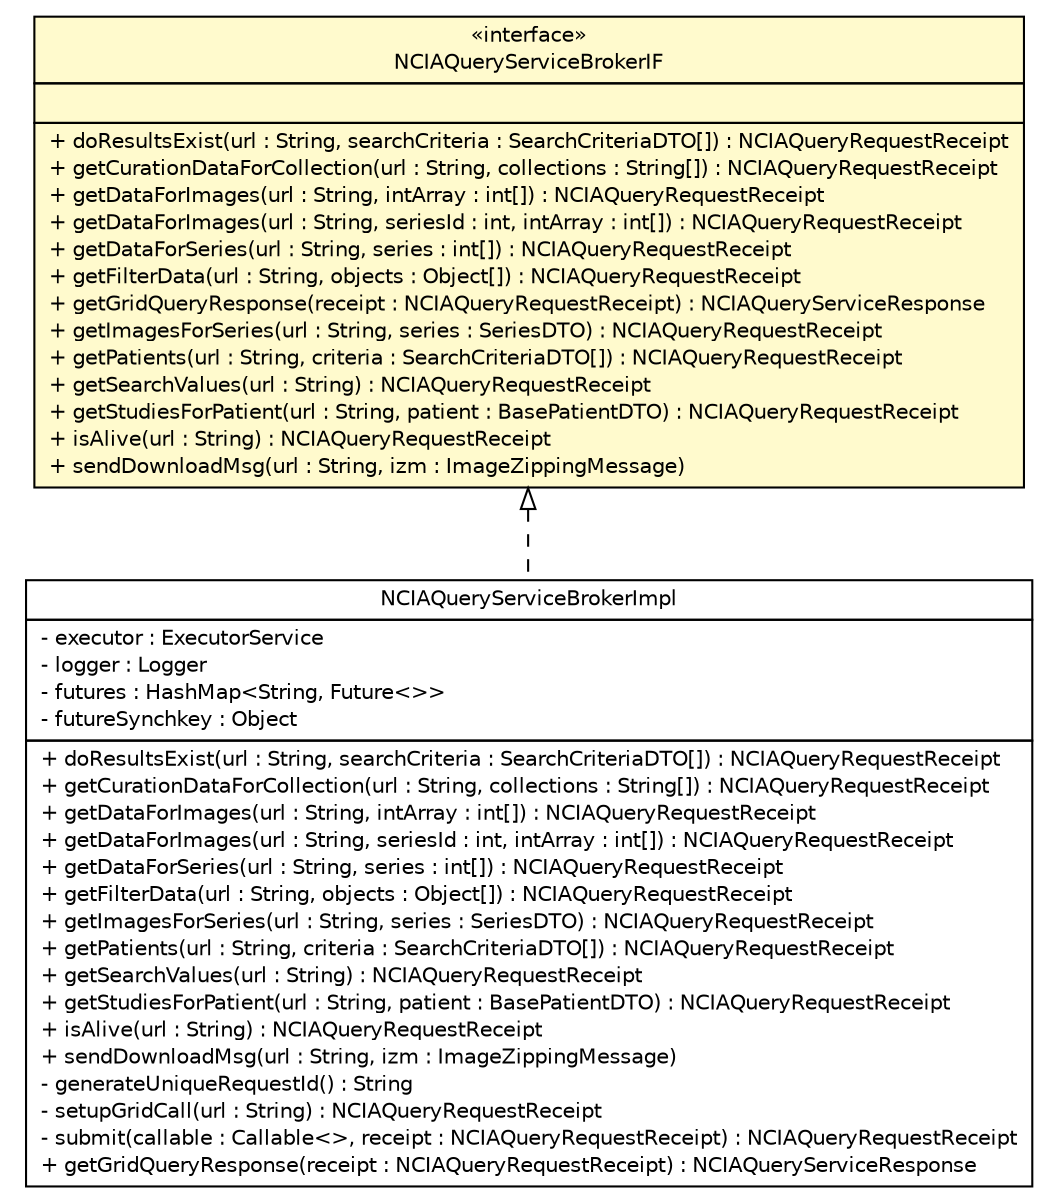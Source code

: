 #!/usr/local/bin/dot
#
# Class diagram 
# Generated by UmlGraph version 4.8 (http://www.spinellis.gr/sw/umlgraph)
#

digraph G {
	edge [fontname="Helvetica",fontsize=10,labelfontname="Helvetica",labelfontsize=10];
	node [fontname="Helvetica",fontsize=10,shape=plaintext];
	// gov.nih.nci.ncia.grid.outgoing.NCIAQueryServiceBrokerIF
	c32961 [label=<<table border="0" cellborder="1" cellspacing="0" cellpadding="2" port="p" bgcolor="lemonChiffon" href="./NCIAQueryServiceBrokerIF.html">
		<tr><td><table border="0" cellspacing="0" cellpadding="1">
			<tr><td> &laquo;interface&raquo; </td></tr>
			<tr><td> NCIAQueryServiceBrokerIF </td></tr>
		</table></td></tr>
		<tr><td><table border="0" cellspacing="0" cellpadding="1">
			<tr><td align="left">  </td></tr>
		</table></td></tr>
		<tr><td><table border="0" cellspacing="0" cellpadding="1">
			<tr><td align="left"> + doResultsExist(url : String, searchCriteria : SearchCriteriaDTO[]) : NCIAQueryRequestReceipt </td></tr>
			<tr><td align="left"> + getCurationDataForCollection(url : String, collections : String[]) : NCIAQueryRequestReceipt </td></tr>
			<tr><td align="left"> + getDataForImages(url : String, intArray : int[]) : NCIAQueryRequestReceipt </td></tr>
			<tr><td align="left"> + getDataForImages(url : String, seriesId : int, intArray : int[]) : NCIAQueryRequestReceipt </td></tr>
			<tr><td align="left"> + getDataForSeries(url : String, series : int[]) : NCIAQueryRequestReceipt </td></tr>
			<tr><td align="left"> + getFilterData(url : String, objects : Object[]) : NCIAQueryRequestReceipt </td></tr>
			<tr><td align="left"> + getGridQueryResponse(receipt : NCIAQueryRequestReceipt) : NCIAQueryServiceResponse </td></tr>
			<tr><td align="left"> + getImagesForSeries(url : String, series : SeriesDTO) : NCIAQueryRequestReceipt </td></tr>
			<tr><td align="left"> + getPatients(url : String, criteria : SearchCriteriaDTO[]) : NCIAQueryRequestReceipt </td></tr>
			<tr><td align="left"> + getSearchValues(url : String) : NCIAQueryRequestReceipt </td></tr>
			<tr><td align="left"> + getStudiesForPatient(url : String, patient : BasePatientDTO) : NCIAQueryRequestReceipt </td></tr>
			<tr><td align="left"> + isAlive(url : String) : NCIAQueryRequestReceipt </td></tr>
			<tr><td align="left"> + sendDownloadMsg(url : String, izm : ImageZippingMessage) </td></tr>
		</table></td></tr>
		</table>>, fontname="Helvetica", fontcolor="black", fontsize=10.0];
	// gov.nih.nci.ncia.grid.outgoing.NCIAQueryServiceBrokerImpl
	c32962 [label=<<table border="0" cellborder="1" cellspacing="0" cellpadding="2" port="p" href="./NCIAQueryServiceBrokerImpl.html">
		<tr><td><table border="0" cellspacing="0" cellpadding="1">
			<tr><td> NCIAQueryServiceBrokerImpl </td></tr>
		</table></td></tr>
		<tr><td><table border="0" cellspacing="0" cellpadding="1">
			<tr><td align="left"> - executor : ExecutorService </td></tr>
			<tr><td align="left"> - logger : Logger </td></tr>
			<tr><td align="left"> - futures : HashMap&lt;String, Future&lt;&gt;&gt; </td></tr>
			<tr><td align="left"> - futureSynchkey : Object </td></tr>
		</table></td></tr>
		<tr><td><table border="0" cellspacing="0" cellpadding="1">
			<tr><td align="left"> + doResultsExist(url : String, searchCriteria : SearchCriteriaDTO[]) : NCIAQueryRequestReceipt </td></tr>
			<tr><td align="left"> + getCurationDataForCollection(url : String, collections : String[]) : NCIAQueryRequestReceipt </td></tr>
			<tr><td align="left"> + getDataForImages(url : String, intArray : int[]) : NCIAQueryRequestReceipt </td></tr>
			<tr><td align="left"> + getDataForImages(url : String, seriesId : int, intArray : int[]) : NCIAQueryRequestReceipt </td></tr>
			<tr><td align="left"> + getDataForSeries(url : String, series : int[]) : NCIAQueryRequestReceipt </td></tr>
			<tr><td align="left"> + getFilterData(url : String, objects : Object[]) : NCIAQueryRequestReceipt </td></tr>
			<tr><td align="left"> + getImagesForSeries(url : String, series : SeriesDTO) : NCIAQueryRequestReceipt </td></tr>
			<tr><td align="left"> + getPatients(url : String, criteria : SearchCriteriaDTO[]) : NCIAQueryRequestReceipt </td></tr>
			<tr><td align="left"> + getSearchValues(url : String) : NCIAQueryRequestReceipt </td></tr>
			<tr><td align="left"> + getStudiesForPatient(url : String, patient : BasePatientDTO) : NCIAQueryRequestReceipt </td></tr>
			<tr><td align="left"> + isAlive(url : String) : NCIAQueryRequestReceipt </td></tr>
			<tr><td align="left"> + sendDownloadMsg(url : String, izm : ImageZippingMessage) </td></tr>
			<tr><td align="left"> - generateUniqueRequestId() : String </td></tr>
			<tr><td align="left"> - setupGridCall(url : String) : NCIAQueryRequestReceipt </td></tr>
			<tr><td align="left"> - submit(callable : Callable&lt;&gt;, receipt : NCIAQueryRequestReceipt) : NCIAQueryRequestReceipt </td></tr>
			<tr><td align="left"> + getGridQueryResponse(receipt : NCIAQueryRequestReceipt) : NCIAQueryServiceResponse </td></tr>
		</table></td></tr>
		</table>>, fontname="Helvetica", fontcolor="black", fontsize=10.0];
	//gov.nih.nci.ncia.grid.outgoing.NCIAQueryServiceBrokerImpl implements gov.nih.nci.ncia.grid.outgoing.NCIAQueryServiceBrokerIF
	c32961:p -> c32962:p [dir=back,arrowtail=empty,style=dashed];
}

